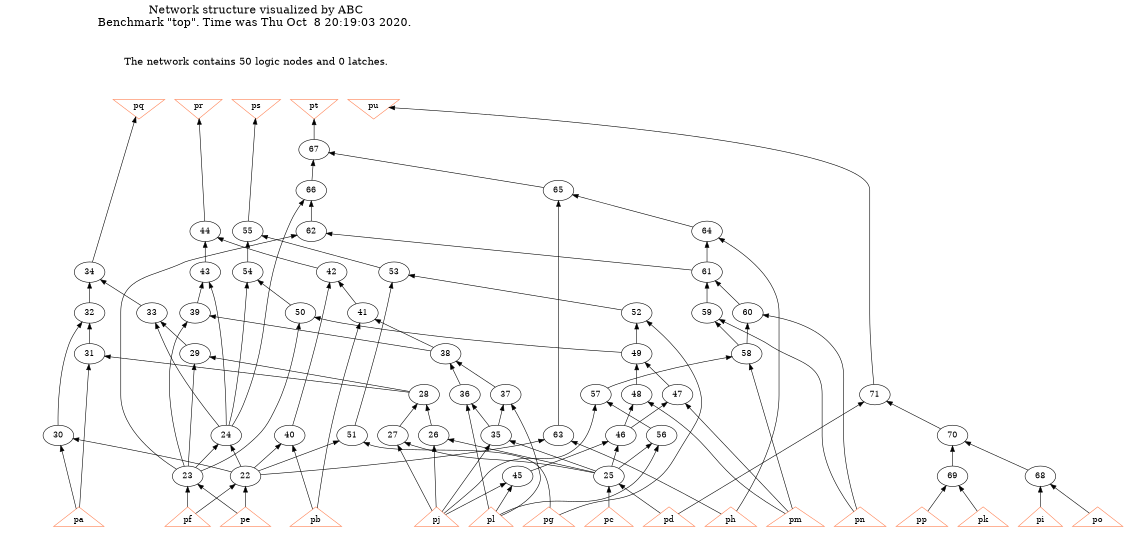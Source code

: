 # Network structure generated by ABC

digraph network {
size = "7.5,10";
center = true;
edge [dir = back];

{
  node [shape = plaintext];
  edge [style = invis];
  LevelTitle1 [label=""];
  LevelTitle2 [label=""];
  Level10 [label = ""];
  Level9 [label = ""];
  Level8 [label = ""];
  Level7 [label = ""];
  Level6 [label = ""];
  Level5 [label = ""];
  Level4 [label = ""];
  Level3 [label = ""];
  Level2 [label = ""];
  Level1 [label = ""];
  Level0 [label = ""];
  LevelTitle1 ->  LevelTitle2 ->  Level10 ->  Level9 ->  Level8 ->  Level7 ->  Level6 ->  Level5 ->  Level4 ->  Level3 ->  Level2 ->  Level1 ->  Level0;
}

{
  rank = same;
  LevelTitle1;
  title1 [shape=plaintext,
          fontsize=20,
          fontname = "Times-Roman",
          label="Network structure visualized by ABC\nBenchmark \"top\". Time was Thu Oct  8 20:19:03 2020. "
         ];
}

{
  rank = same;
  LevelTitle2;
  title2 [shape=plaintext,
          fontsize=18,
          fontname = "Times-Roman",
          label="The network contains 50 logic nodes and 0 latches.\n"
         ];
}

{
  rank = same;
  Level10;
  Node17 [label = "pq", shape = invtriangle, color = coral, fillcolor = coral];
  Node18 [label = "pr", shape = invtriangle, color = coral, fillcolor = coral];
  Node19 [label = "ps", shape = invtriangle, color = coral, fillcolor = coral];
  Node20 [label = "pt", shape = invtriangle, color = coral, fillcolor = coral];
  Node21 [label = "pu", shape = invtriangle, color = coral, fillcolor = coral];
}

{
  rank = same;
  Level9;
  Node67 [label = "67\n", shape = ellipse];
}

{
  rank = same;
  Level8;
  Node65 [label = "65\n", shape = ellipse];
  Node66 [label = "66\n", shape = ellipse];
}

{
  rank = same;
  Level7;
  Node44 [label = "44\n", shape = ellipse];
  Node55 [label = "55\n", shape = ellipse];
  Node62 [label = "62\n", shape = ellipse];
  Node64 [label = "64\n", shape = ellipse];
}

{
  rank = same;
  Level6;
  Node34 [label = "34\n", shape = ellipse];
  Node42 [label = "42\n", shape = ellipse];
  Node43 [label = "43\n", shape = ellipse];
  Node53 [label = "53\n", shape = ellipse];
  Node54 [label = "54\n", shape = ellipse];
  Node61 [label = "61\n", shape = ellipse];
}

{
  rank = same;
  Level5;
  Node32 [label = "32\n", shape = ellipse];
  Node33 [label = "33\n", shape = ellipse];
  Node39 [label = "39\n", shape = ellipse];
  Node41 [label = "41\n", shape = ellipse];
  Node50 [label = "50\n", shape = ellipse];
  Node52 [label = "52\n", shape = ellipse];
  Node59 [label = "59\n", shape = ellipse];
  Node60 [label = "60\n", shape = ellipse];
}

{
  rank = same;
  Level4;
  Node29 [label = "29\n", shape = ellipse];
  Node31 [label = "31\n", shape = ellipse];
  Node38 [label = "38\n", shape = ellipse];
  Node49 [label = "49\n", shape = ellipse];
  Node58 [label = "58\n", shape = ellipse];
}

{
  rank = same;
  Level3;
  Node28 [label = "28\n", shape = ellipse];
  Node36 [label = "36\n", shape = ellipse];
  Node37 [label = "37\n", shape = ellipse];
  Node47 [label = "47\n", shape = ellipse];
  Node48 [label = "48\n", shape = ellipse];
  Node57 [label = "57\n", shape = ellipse];
  Node71 [label = "71\n", shape = ellipse];
}

{
  rank = same;
  Level2;
  Node24 [label = "24\n", shape = ellipse];
  Node26 [label = "26\n", shape = ellipse];
  Node27 [label = "27\n", shape = ellipse];
  Node30 [label = "30\n", shape = ellipse];
  Node35 [label = "35\n", shape = ellipse];
  Node40 [label = "40\n", shape = ellipse];
  Node46 [label = "46\n", shape = ellipse];
  Node51 [label = "51\n", shape = ellipse];
  Node56 [label = "56\n", shape = ellipse];
  Node63 [label = "63\n", shape = ellipse];
  Node70 [label = "70\n", shape = ellipse];
}

{
  rank = same;
  Level1;
  Node22 [label = "22\n", shape = ellipse];
  Node23 [label = "23\n", shape = ellipse];
  Node25 [label = "25\n", shape = ellipse];
  Node45 [label = "45\n", shape = ellipse];
  Node68 [label = "68\n", shape = ellipse];
  Node69 [label = "69\n", shape = ellipse];
}

{
  rank = same;
  Level0;
  Node1 [label = "pp", shape = triangle, color = coral, fillcolor = coral];
  Node2 [label = "pa", shape = triangle, color = coral, fillcolor = coral];
  Node3 [label = "pb", shape = triangle, color = coral, fillcolor = coral];
  Node4 [label = "pc", shape = triangle, color = coral, fillcolor = coral];
  Node5 [label = "pd", shape = triangle, color = coral, fillcolor = coral];
  Node6 [label = "pe", shape = triangle, color = coral, fillcolor = coral];
  Node7 [label = "pf", shape = triangle, color = coral, fillcolor = coral];
  Node8 [label = "pg", shape = triangle, color = coral, fillcolor = coral];
  Node9 [label = "ph", shape = triangle, color = coral, fillcolor = coral];
  Node10 [label = "pi", shape = triangle, color = coral, fillcolor = coral];
  Node11 [label = "pj", shape = triangle, color = coral, fillcolor = coral];
  Node12 [label = "pk", shape = triangle, color = coral, fillcolor = coral];
  Node13 [label = "pl", shape = triangle, color = coral, fillcolor = coral];
  Node14 [label = "pm", shape = triangle, color = coral, fillcolor = coral];
  Node15 [label = "pn", shape = triangle, color = coral, fillcolor = coral];
  Node16 [label = "po", shape = triangle, color = coral, fillcolor = coral];
}

title1 -> title2 [style = invis];
title2 -> Node17 [style = invis];
title2 -> Node18 [style = invis];
title2 -> Node19 [style = invis];
title2 -> Node20 [style = invis];
title2 -> Node21 [style = invis];
Node17 -> Node18 [style = invis];
Node18 -> Node19 [style = invis];
Node19 -> Node20 [style = invis];
Node20 -> Node21 [style = invis];
Node17 -> Node34 [style = solid];
Node18 -> Node44 [style = solid];
Node19 -> Node55 [style = solid];
Node20 -> Node67 [style = solid];
Node21 -> Node71 [style = solid];
Node22 -> Node6 [style = solid];
Node22 -> Node7 [style = solid];
Node23 -> Node6 [style = solid];
Node23 -> Node7 [style = solid];
Node24 -> Node22 [style = solid];
Node24 -> Node23 [style = solid];
Node25 -> Node4 [style = solid];
Node25 -> Node5 [style = solid];
Node26 -> Node11 [style = solid];
Node26 -> Node25 [style = solid];
Node27 -> Node11 [style = solid];
Node27 -> Node25 [style = solid];
Node28 -> Node26 [style = solid];
Node28 -> Node27 [style = solid];
Node29 -> Node23 [style = solid];
Node29 -> Node28 [style = solid];
Node30 -> Node2 [style = solid];
Node30 -> Node22 [style = solid];
Node31 -> Node2 [style = solid];
Node31 -> Node28 [style = solid];
Node32 -> Node30 [style = solid];
Node32 -> Node31 [style = solid];
Node33 -> Node24 [style = solid];
Node33 -> Node29 [style = solid];
Node34 -> Node32 [style = solid];
Node34 -> Node33 [style = solid];
Node35 -> Node11 [style = solid];
Node35 -> Node25 [style = solid];
Node36 -> Node13 [style = solid];
Node36 -> Node35 [style = solid];
Node37 -> Node13 [style = solid];
Node37 -> Node35 [style = solid];
Node38 -> Node36 [style = solid];
Node38 -> Node37 [style = solid];
Node39 -> Node23 [style = solid];
Node39 -> Node38 [style = solid];
Node40 -> Node3 [style = solid];
Node40 -> Node22 [style = solid];
Node41 -> Node3 [style = solid];
Node41 -> Node38 [style = solid];
Node42 -> Node40 [style = solid];
Node42 -> Node41 [style = solid];
Node43 -> Node24 [style = solid];
Node43 -> Node39 [style = solid];
Node44 -> Node42 [style = solid];
Node44 -> Node43 [style = solid];
Node45 -> Node11 [style = solid];
Node45 -> Node13 [style = solid];
Node46 -> Node25 [style = solid];
Node46 -> Node45 [style = solid];
Node47 -> Node14 [style = solid];
Node47 -> Node46 [style = solid];
Node48 -> Node14 [style = solid];
Node48 -> Node46 [style = solid];
Node49 -> Node47 [style = solid];
Node49 -> Node48 [style = solid];
Node50 -> Node23 [style = solid];
Node50 -> Node49 [style = solid];
Node51 -> Node8 [style = solid];
Node51 -> Node22 [style = solid];
Node52 -> Node8 [style = solid];
Node52 -> Node49 [style = solid];
Node53 -> Node51 [style = solid];
Node53 -> Node52 [style = solid];
Node54 -> Node24 [style = solid];
Node54 -> Node50 [style = solid];
Node55 -> Node53 [style = solid];
Node55 -> Node54 [style = solid];
Node56 -> Node13 [style = solid];
Node56 -> Node25 [style = solid];
Node57 -> Node11 [style = solid];
Node57 -> Node56 [style = solid];
Node58 -> Node14 [style = solid];
Node58 -> Node57 [style = solid];
Node59 -> Node15 [style = solid];
Node59 -> Node58 [style = solid];
Node60 -> Node15 [style = solid];
Node60 -> Node58 [style = solid];
Node61 -> Node59 [style = solid];
Node61 -> Node60 [style = solid];
Node62 -> Node23 [style = solid];
Node62 -> Node61 [style = solid];
Node63 -> Node9 [style = solid];
Node63 -> Node22 [style = solid];
Node64 -> Node9 [style = solid];
Node64 -> Node61 [style = solid];
Node65 -> Node63 [style = solid];
Node65 -> Node64 [style = solid];
Node66 -> Node24 [style = solid];
Node66 -> Node62 [style = solid];
Node67 -> Node65 [style = solid];
Node67 -> Node66 [style = solid];
Node68 -> Node10 [style = solid];
Node68 -> Node16 [style = solid];
Node69 -> Node1 [style = solid];
Node69 -> Node12 [style = solid];
Node70 -> Node68 [style = solid];
Node70 -> Node69 [style = solid];
Node71 -> Node5 [style = solid];
Node71 -> Node70 [style = solid];
}

